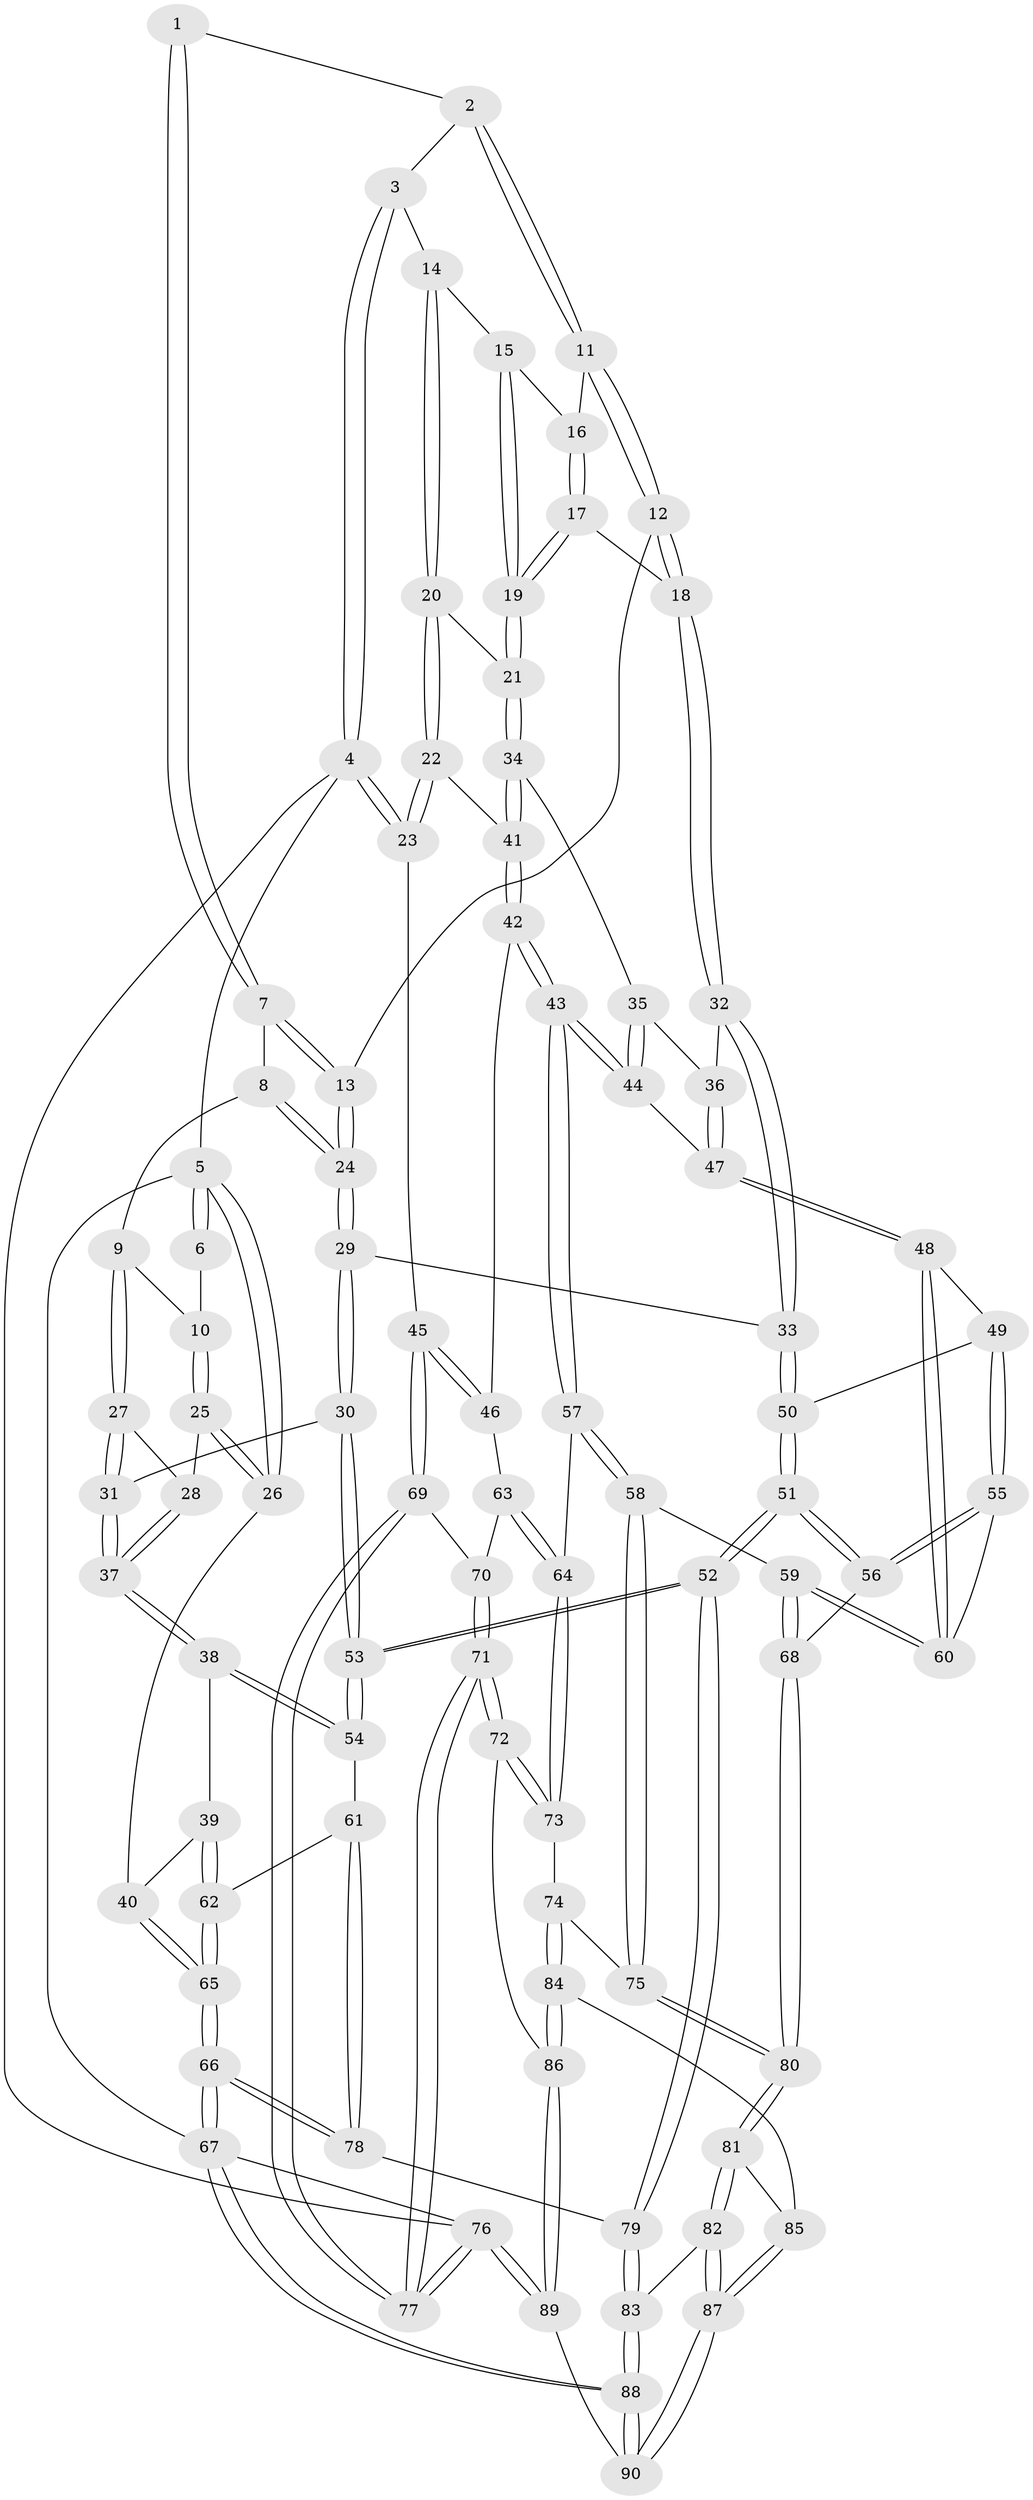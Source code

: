 // Generated by graph-tools (version 1.1) at 2025/51/03/09/25 03:51:06]
// undirected, 90 vertices, 222 edges
graph export_dot {
graph [start="1"]
  node [color=gray90,style=filled];
  1 [pos="+0.2862779316467003+0"];
  2 [pos="+0.6655164785908234+0"];
  3 [pos="+0.7818563331412746+0"];
  4 [pos="+1+0"];
  5 [pos="+0+0"];
  6 [pos="+0.1601213481554941+0"];
  7 [pos="+0.36284432930015803+0.03816435701106514"];
  8 [pos="+0.2674740722060641+0.17666477634587602"];
  9 [pos="+0.2420091153531086+0.18987633092677483"];
  10 [pos="+0.18586537018737342+0.17390065998653426"];
  11 [pos="+0.6023911931064395+0.08734172249907163"];
  12 [pos="+0.5773761654141751+0.1160417669920081"];
  13 [pos="+0.5034307639494351+0.1639726387467106"];
  14 [pos="+0.8886465048295235+0.10642848500669053"];
  15 [pos="+0.8109086122991502+0.14278455188552439"];
  16 [pos="+0.7403412459752381+0.15979740091632347"];
  17 [pos="+0.7164493422163011+0.29046325770963893"];
  18 [pos="+0.693498882649458+0.2954576326411635"];
  19 [pos="+0.7812770140396291+0.31522404105539975"];
  20 [pos="+1+0.20911788429416556"];
  21 [pos="+0.7938361097817206+0.3230816035878927"];
  22 [pos="+1+0.21723323632111163"];
  23 [pos="+1+0.26965395116894897"];
  24 [pos="+0.4809154148923483+0.22232804464944625"];
  25 [pos="+0.13762209388913332+0.19569363979963023"];
  26 [pos="+0+0.2535638468035584"];
  27 [pos="+0.2661136662155483+0.2555464868635864"];
  28 [pos="+0.18415357368902766+0.3419105525339987"];
  29 [pos="+0.4776786566243834+0.3412504856276741"];
  30 [pos="+0.38404724369141374+0.38170215123340623"];
  31 [pos="+0.3580008547946141+0.37536266527503115"];
  32 [pos="+0.6055600694395804+0.36243221893748234"];
  33 [pos="+0.524620901115825+0.3698309678303852"];
  34 [pos="+0.7979488697358619+0.355287496886037"];
  35 [pos="+0.7872567622545822+0.37092846542977137"];
  36 [pos="+0.6602937556901235+0.4109008275034733"];
  37 [pos="+0.16720015633165997+0.43558428014388095"];
  38 [pos="+0.15915531523059032+0.4417922490862605"];
  39 [pos="+0.15555319083296285+0.44112057023512385"];
  40 [pos="+0+0.2665937866727924"];
  41 [pos="+0.8513653331292028+0.4094513129226609"];
  42 [pos="+0.8886298242646213+0.4710061164132605"];
  43 [pos="+0.7864772837271139+0.5274246051576865"];
  44 [pos="+0.7326563069320766+0.4849152130305491"];
  45 [pos="+1+0.41396523669525376"];
  46 [pos="+0.934281975723361+0.478286292429682"];
  47 [pos="+0.7194235152657323+0.48309949280458403"];
  48 [pos="+0.6576583713241108+0.5275748134846023"];
  49 [pos="+0.5997200120835452+0.5043756181196664"];
  50 [pos="+0.5318698120089089+0.4065099473279646"];
  51 [pos="+0.47397035392707015+0.6774494966849176"];
  52 [pos="+0.39027768834162835+0.7088866186637768"];
  53 [pos="+0.3576766590866605+0.6145229832749604"];
  54 [pos="+0.17998281392778193+0.49572410955705626"];
  55 [pos="+0.5568902916795396+0.590647766766126"];
  56 [pos="+0.47455288769213116+0.6774145498991984"];
  57 [pos="+0.7875168424071949+0.6231418422695625"];
  58 [pos="+0.7412650567163315+0.6723293413507629"];
  59 [pos="+0.6823011966192342+0.6518669785282362"];
  60 [pos="+0.6548983176328542+0.554892387671381"];
  61 [pos="+0.132288049139346+0.6545105122603134"];
  62 [pos="+0.026678247228091742+0.5780808079203996"];
  63 [pos="+0.8947964780821468+0.6190306364035902"];
  64 [pos="+0.841974689202605+0.6301174746398356"];
  65 [pos="+0+0.564965046293138"];
  66 [pos="+0+1"];
  67 [pos="+0+1"];
  68 [pos="+0.5042285818893538+0.6831913392548078"];
  69 [pos="+1+0.4411932317459545"];
  70 [pos="+0.9215522468270059+0.632544484946936"];
  71 [pos="+1+0.8593639437084034"];
  72 [pos="+1+0.8553122570890376"];
  73 [pos="+0.9319033400218707+0.8055805037982293"];
  74 [pos="+0.8054058798372425+0.7691393129168982"];
  75 [pos="+0.7490108156094321+0.7248965294958639"];
  76 [pos="+1+1"];
  77 [pos="+1+0.964391002053195"];
  78 [pos="+0.1497371278008327+0.7079436380625774"];
  79 [pos="+0.3593254141331408+0.7594745631482394"];
  80 [pos="+0.6634591638142366+0.8219303022869934"];
  81 [pos="+0.6609882010327272+0.8502172529784703"];
  82 [pos="+0.4886935915686668+0.9954690297301843"];
  83 [pos="+0.36022226622931675+0.7753543425341561"];
  84 [pos="+0.7587718700484565+0.9074861213398261"];
  85 [pos="+0.7383613699171075+0.8997514802545196"];
  86 [pos="+0.7845320835228577+0.9321441828571515"];
  87 [pos="+0.50520690729113+1"];
  88 [pos="+0+1"];
  89 [pos="+0.7351369422460344+1"];
  90 [pos="+0.5060411419719333+1"];
  1 -- 2;
  1 -- 7;
  1 -- 7;
  2 -- 3;
  2 -- 11;
  2 -- 11;
  3 -- 4;
  3 -- 4;
  3 -- 14;
  4 -- 5;
  4 -- 23;
  4 -- 23;
  4 -- 76;
  5 -- 6;
  5 -- 6;
  5 -- 26;
  5 -- 26;
  5 -- 67;
  6 -- 10;
  7 -- 8;
  7 -- 13;
  7 -- 13;
  8 -- 9;
  8 -- 24;
  8 -- 24;
  9 -- 10;
  9 -- 27;
  9 -- 27;
  10 -- 25;
  10 -- 25;
  11 -- 12;
  11 -- 12;
  11 -- 16;
  12 -- 13;
  12 -- 18;
  12 -- 18;
  13 -- 24;
  13 -- 24;
  14 -- 15;
  14 -- 20;
  14 -- 20;
  15 -- 16;
  15 -- 19;
  15 -- 19;
  16 -- 17;
  16 -- 17;
  17 -- 18;
  17 -- 19;
  17 -- 19;
  18 -- 32;
  18 -- 32;
  19 -- 21;
  19 -- 21;
  20 -- 21;
  20 -- 22;
  20 -- 22;
  21 -- 34;
  21 -- 34;
  22 -- 23;
  22 -- 23;
  22 -- 41;
  23 -- 45;
  24 -- 29;
  24 -- 29;
  25 -- 26;
  25 -- 26;
  25 -- 28;
  26 -- 40;
  27 -- 28;
  27 -- 31;
  27 -- 31;
  28 -- 37;
  28 -- 37;
  29 -- 30;
  29 -- 30;
  29 -- 33;
  30 -- 31;
  30 -- 53;
  30 -- 53;
  31 -- 37;
  31 -- 37;
  32 -- 33;
  32 -- 33;
  32 -- 36;
  33 -- 50;
  33 -- 50;
  34 -- 35;
  34 -- 41;
  34 -- 41;
  35 -- 36;
  35 -- 44;
  35 -- 44;
  36 -- 47;
  36 -- 47;
  37 -- 38;
  37 -- 38;
  38 -- 39;
  38 -- 54;
  38 -- 54;
  39 -- 40;
  39 -- 62;
  39 -- 62;
  40 -- 65;
  40 -- 65;
  41 -- 42;
  41 -- 42;
  42 -- 43;
  42 -- 43;
  42 -- 46;
  43 -- 44;
  43 -- 44;
  43 -- 57;
  43 -- 57;
  44 -- 47;
  45 -- 46;
  45 -- 46;
  45 -- 69;
  45 -- 69;
  46 -- 63;
  47 -- 48;
  47 -- 48;
  48 -- 49;
  48 -- 60;
  48 -- 60;
  49 -- 50;
  49 -- 55;
  49 -- 55;
  50 -- 51;
  50 -- 51;
  51 -- 52;
  51 -- 52;
  51 -- 56;
  51 -- 56;
  52 -- 53;
  52 -- 53;
  52 -- 79;
  52 -- 79;
  53 -- 54;
  53 -- 54;
  54 -- 61;
  55 -- 56;
  55 -- 56;
  55 -- 60;
  56 -- 68;
  57 -- 58;
  57 -- 58;
  57 -- 64;
  58 -- 59;
  58 -- 75;
  58 -- 75;
  59 -- 60;
  59 -- 60;
  59 -- 68;
  59 -- 68;
  61 -- 62;
  61 -- 78;
  61 -- 78;
  62 -- 65;
  62 -- 65;
  63 -- 64;
  63 -- 64;
  63 -- 70;
  64 -- 73;
  64 -- 73;
  65 -- 66;
  65 -- 66;
  66 -- 67;
  66 -- 67;
  66 -- 78;
  66 -- 78;
  67 -- 88;
  67 -- 88;
  67 -- 76;
  68 -- 80;
  68 -- 80;
  69 -- 70;
  69 -- 77;
  69 -- 77;
  70 -- 71;
  70 -- 71;
  71 -- 72;
  71 -- 72;
  71 -- 77;
  71 -- 77;
  72 -- 73;
  72 -- 73;
  72 -- 86;
  73 -- 74;
  74 -- 75;
  74 -- 84;
  74 -- 84;
  75 -- 80;
  75 -- 80;
  76 -- 77;
  76 -- 77;
  76 -- 89;
  76 -- 89;
  78 -- 79;
  79 -- 83;
  79 -- 83;
  80 -- 81;
  80 -- 81;
  81 -- 82;
  81 -- 82;
  81 -- 85;
  82 -- 83;
  82 -- 87;
  82 -- 87;
  83 -- 88;
  83 -- 88;
  84 -- 85;
  84 -- 86;
  84 -- 86;
  85 -- 87;
  85 -- 87;
  86 -- 89;
  86 -- 89;
  87 -- 90;
  87 -- 90;
  88 -- 90;
  88 -- 90;
  89 -- 90;
}
